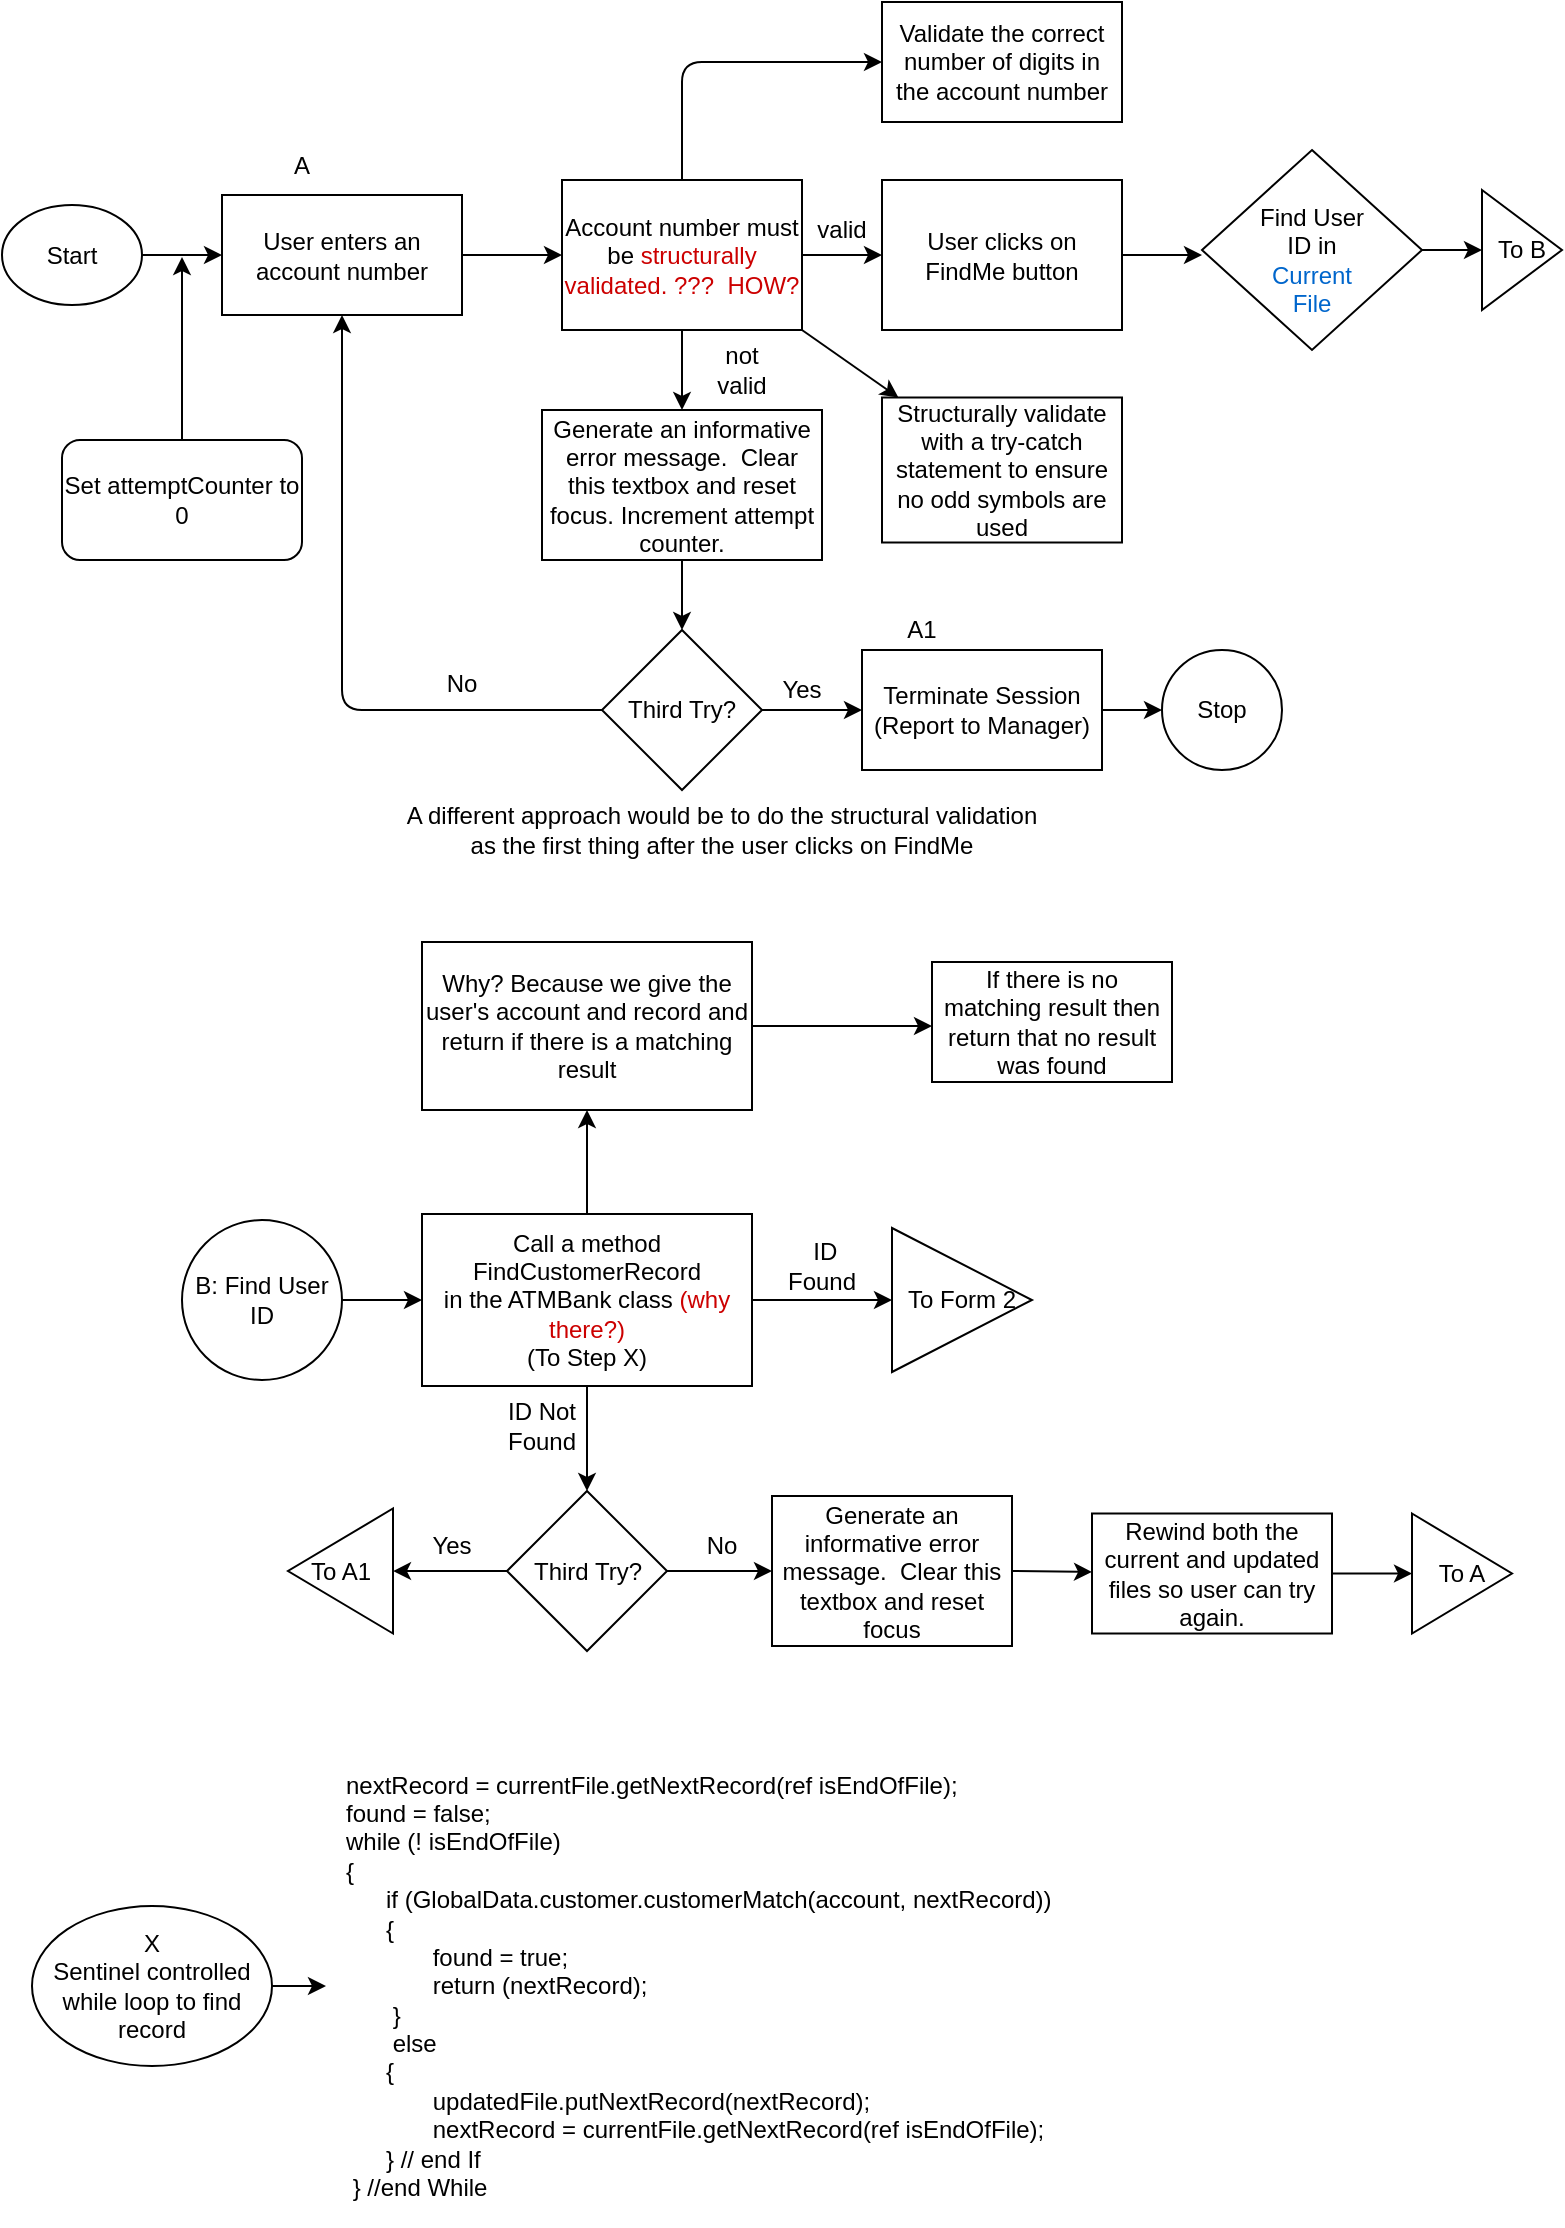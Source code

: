 <mxfile version="13.7.5" type="device" pages="2"><diagram id="QGFPpfunlQ4a-TXflRTF" name="Page-1"><mxGraphModel dx="2272" dy="794" grid="1" gridSize="10" guides="1" tooltips="1" connect="1" arrows="1" fold="1" page="1" pageScale="1" pageWidth="850" pageHeight="1100" math="0" shadow="0"><root><mxCell id="0"/><mxCell id="1" parent="0"/><mxCell id="T6GkyzBt3DF14zkDDrHO-4" style="edgeStyle=orthogonalEdgeStyle;rounded=0;orthogonalLoop=1;jettySize=auto;html=1;entryX=0;entryY=0.5;entryDx=0;entryDy=0;" parent="1" source="T6GkyzBt3DF14zkDDrHO-1" target="T6GkyzBt3DF14zkDDrHO-2" edge="1"><mxGeometry relative="1" as="geometry"/></mxCell><mxCell id="T6GkyzBt3DF14zkDDrHO-1" value="Start" style="ellipse;whiteSpace=wrap;html=1;" parent="1" vertex="1"><mxGeometry x="-810" y="131.5" width="70" height="50" as="geometry"/></mxCell><mxCell id="T6GkyzBt3DF14zkDDrHO-2" value="User enters an account number" style="rounded=0;whiteSpace=wrap;html=1;" parent="1" vertex="1"><mxGeometry x="-700" y="126.5" width="120" height="60" as="geometry"/></mxCell><mxCell id="T6GkyzBt3DF14zkDDrHO-7" value="" style="edgeStyle=orthogonalEdgeStyle;rounded=0;orthogonalLoop=1;jettySize=auto;html=1;" parent="1" source="T6GkyzBt3DF14zkDDrHO-3" edge="1"><mxGeometry relative="1" as="geometry"><mxPoint x="-470" y="234" as="targetPoint"/></mxGeometry></mxCell><mxCell id="T6GkyzBt3DF14zkDDrHO-10" value="" style="edgeStyle=orthogonalEdgeStyle;rounded=0;orthogonalLoop=1;jettySize=auto;html=1;" parent="1" source="T6GkyzBt3DF14zkDDrHO-3" target="T6GkyzBt3DF14zkDDrHO-9" edge="1"><mxGeometry relative="1" as="geometry"/></mxCell><mxCell id="T6GkyzBt3DF14zkDDrHO-3" value="Account number must be &lt;font color=&quot;#cc0000&quot;&gt;structurally validated.&lt;/font&gt; &lt;font color=&quot;#cc0000&quot;&gt;???&amp;nbsp; HOW?&lt;/font&gt;" style="rounded=0;whiteSpace=wrap;html=1;" parent="1" vertex="1"><mxGeometry x="-530" y="119" width="120" height="75" as="geometry"/></mxCell><mxCell id="T6GkyzBt3DF14zkDDrHO-17" value="" style="edgeStyle=orthogonalEdgeStyle;rounded=0;orthogonalLoop=1;jettySize=auto;html=1;" parent="1" source="T6GkyzBt3DF14zkDDrHO-6" edge="1"><mxGeometry relative="1" as="geometry"><mxPoint x="-470" y="344" as="targetPoint"/></mxGeometry></mxCell><mxCell id="T6GkyzBt3DF14zkDDrHO-6" value="Generate an informative error message.&amp;nbsp; Clear this textbox and reset focus. Increment attempt counter." style="rounded=0;whiteSpace=wrap;html=1;" parent="1" vertex="1"><mxGeometry x="-540" y="234" width="140" height="75" as="geometry"/></mxCell><mxCell id="T6GkyzBt3DF14zkDDrHO-8" value="not valid" style="text;html=1;strokeColor=none;fillColor=none;align=center;verticalAlign=middle;whiteSpace=wrap;rounded=0;" parent="1" vertex="1"><mxGeometry x="-460" y="204" width="40" height="20" as="geometry"/></mxCell><mxCell id="T6GkyzBt3DF14zkDDrHO-13" value="" style="edgeStyle=orthogonalEdgeStyle;rounded=0;orthogonalLoop=1;jettySize=auto;html=1;" parent="1" source="T6GkyzBt3DF14zkDDrHO-9" edge="1"><mxGeometry relative="1" as="geometry"><mxPoint x="-210" y="156.5" as="targetPoint"/></mxGeometry></mxCell><mxCell id="T6GkyzBt3DF14zkDDrHO-9" value="User clicks on FindMe button" style="rounded=0;whiteSpace=wrap;html=1;" parent="1" vertex="1"><mxGeometry x="-370" y="119" width="120" height="75" as="geometry"/></mxCell><mxCell id="T6GkyzBt3DF14zkDDrHO-11" value="valid" style="text;html=1;strokeColor=none;fillColor=none;align=center;verticalAlign=middle;whiteSpace=wrap;rounded=0;" parent="1" vertex="1"><mxGeometry x="-410" y="134" width="40" height="20" as="geometry"/></mxCell><mxCell id="T6GkyzBt3DF14zkDDrHO-32" value="" style="edgeStyle=orthogonalEdgeStyle;rounded=0;orthogonalLoop=1;jettySize=auto;html=1;" parent="1" source="T6GkyzBt3DF14zkDDrHO-14" target="T6GkyzBt3DF14zkDDrHO-31" edge="1"><mxGeometry relative="1" as="geometry"/></mxCell><mxCell id="T6GkyzBt3DF14zkDDrHO-14" value="" style="rhombus;whiteSpace=wrap;html=1;" parent="1" vertex="1"><mxGeometry x="-210" y="104" width="110" height="100" as="geometry"/></mxCell><mxCell id="T6GkyzBt3DF14zkDDrHO-15" value="Find User ID in &lt;font color=&quot;#0066cc&quot;&gt;Current File&lt;/font&gt;" style="text;html=1;strokeColor=none;fillColor=none;align=center;verticalAlign=middle;whiteSpace=wrap;rounded=0;" parent="1" vertex="1"><mxGeometry x="-185" y="134" width="60" height="50" as="geometry"/></mxCell><mxCell id="T6GkyzBt3DF14zkDDrHO-20" value="" style="edgeStyle=orthogonalEdgeStyle;rounded=0;orthogonalLoop=1;jettySize=auto;html=1;" parent="1" source="T6GkyzBt3DF14zkDDrHO-18" target="T6GkyzBt3DF14zkDDrHO-19" edge="1"><mxGeometry relative="1" as="geometry"/></mxCell><mxCell id="T6GkyzBt3DF14zkDDrHO-18" value="Third Try?" style="rhombus;whiteSpace=wrap;html=1;" parent="1" vertex="1"><mxGeometry x="-510" y="344" width="80" height="80" as="geometry"/></mxCell><mxCell id="T6GkyzBt3DF14zkDDrHO-24" value="" style="edgeStyle=orthogonalEdgeStyle;rounded=0;orthogonalLoop=1;jettySize=auto;html=1;" parent="1" source="T6GkyzBt3DF14zkDDrHO-19" target="T6GkyzBt3DF14zkDDrHO-23" edge="1"><mxGeometry relative="1" as="geometry"/></mxCell><mxCell id="T6GkyzBt3DF14zkDDrHO-19" value="Terminate Session (Report to Manager)" style="whiteSpace=wrap;html=1;" parent="1" vertex="1"><mxGeometry x="-380" y="354" width="120" height="60" as="geometry"/></mxCell><mxCell id="T6GkyzBt3DF14zkDDrHO-21" value="Yes" style="text;html=1;strokeColor=none;fillColor=none;align=center;verticalAlign=middle;whiteSpace=wrap;rounded=0;" parent="1" vertex="1"><mxGeometry x="-430" y="364" width="40" height="20" as="geometry"/></mxCell><mxCell id="T6GkyzBt3DF14zkDDrHO-23" value="Stop" style="ellipse;whiteSpace=wrap;html=1;" parent="1" vertex="1"><mxGeometry x="-230" y="354" width="60" height="60" as="geometry"/></mxCell><mxCell id="T6GkyzBt3DF14zkDDrHO-26" value="" style="endArrow=classic;html=1;entryX=0.5;entryY=1;entryDx=0;entryDy=0;exitX=0;exitY=0.5;exitDx=0;exitDy=0;" parent="1" source="T6GkyzBt3DF14zkDDrHO-18" target="T6GkyzBt3DF14zkDDrHO-2" edge="1"><mxGeometry width="50" height="50" relative="1" as="geometry"><mxPoint x="-520" y="384" as="sourcePoint"/><mxPoint x="-400" y="454" as="targetPoint"/><Array as="points"><mxPoint x="-640" y="384"/></Array></mxGeometry></mxCell><mxCell id="T6GkyzBt3DF14zkDDrHO-27" value="No" style="text;html=1;strokeColor=none;fillColor=none;align=center;verticalAlign=middle;whiteSpace=wrap;rounded=0;" parent="1" vertex="1"><mxGeometry x="-600" y="361" width="40" height="20" as="geometry"/></mxCell><mxCell id="T6GkyzBt3DF14zkDDrHO-30" value="A different approach would be to do the structural validation as the first thing after the user clicks on FindMe" style="text;html=1;strokeColor=none;fillColor=none;align=center;verticalAlign=middle;whiteSpace=wrap;rounded=0;" parent="1" vertex="1"><mxGeometry x="-615" y="434" width="330" height="20" as="geometry"/></mxCell><mxCell id="T6GkyzBt3DF14zkDDrHO-31" value="To B" style="triangle;whiteSpace=wrap;html=1;" parent="1" vertex="1"><mxGeometry x="-70" y="124" width="40" height="60" as="geometry"/></mxCell><mxCell id="T6GkyzBt3DF14zkDDrHO-35" value="" style="edgeStyle=orthogonalEdgeStyle;rounded=0;orthogonalLoop=1;jettySize=auto;html=1;" parent="1" source="T6GkyzBt3DF14zkDDrHO-33" target="T6GkyzBt3DF14zkDDrHO-34" edge="1"><mxGeometry relative="1" as="geometry"/></mxCell><mxCell id="T6GkyzBt3DF14zkDDrHO-33" value="B: Find User ID" style="ellipse;whiteSpace=wrap;html=1;aspect=fixed;" parent="1" vertex="1"><mxGeometry x="-720" y="639" width="80" height="80" as="geometry"/></mxCell><mxCell id="T6GkyzBt3DF14zkDDrHO-52" value="" style="edgeStyle=orthogonalEdgeStyle;rounded=0;orthogonalLoop=1;jettySize=auto;html=1;" parent="1" source="T6GkyzBt3DF14zkDDrHO-34" target="T6GkyzBt3DF14zkDDrHO-47" edge="1"><mxGeometry relative="1" as="geometry"/></mxCell><mxCell id="T6GkyzBt3DF14zkDDrHO-61" value="" style="edgeStyle=orthogonalEdgeStyle;rounded=0;orthogonalLoop=1;jettySize=auto;html=1;" parent="1" source="T6GkyzBt3DF14zkDDrHO-34" target="T6GkyzBt3DF14zkDDrHO-39" edge="1"><mxGeometry relative="1" as="geometry"/></mxCell><mxCell id="T6GkyzBt3DF14zkDDrHO-34" value="Call a method FindCustomerRecord &lt;br&gt;in the ATMBank class &lt;font color=&quot;#cc0000&quot;&gt;(why there?)&lt;/font&gt;&lt;br&gt;(To Step X)" style="whiteSpace=wrap;html=1;" parent="1" vertex="1"><mxGeometry x="-600" y="636" width="165" height="86" as="geometry"/></mxCell><mxCell id="T6GkyzBt3DF14zkDDrHO-38" value="&amp;nbsp;ID Found" style="text;html=1;strokeColor=none;fillColor=none;align=center;verticalAlign=middle;whiteSpace=wrap;rounded=0;" parent="1" vertex="1"><mxGeometry x="-425" y="637" width="50" height="50" as="geometry"/></mxCell><mxCell id="T6GkyzBt3DF14zkDDrHO-39" value="To Form 2" style="triangle;whiteSpace=wrap;html=1;" parent="1" vertex="1"><mxGeometry x="-365" y="643" width="70" height="72" as="geometry"/></mxCell><mxCell id="T6GkyzBt3DF14zkDDrHO-42" value="ID Not Found" style="text;html=1;strokeColor=none;fillColor=none;align=center;verticalAlign=middle;whiteSpace=wrap;rounded=0;" parent="1" vertex="1"><mxGeometry x="-560" y="732" width="40" height="20" as="geometry"/></mxCell><mxCell id="T6GkyzBt3DF14zkDDrHO-43" value="Generate an informative error message.&amp;nbsp; Clear this textbox and reset focus" style="rounded=0;whiteSpace=wrap;html=1;" parent="1" vertex="1"><mxGeometry x="-425" y="777" width="120" height="75" as="geometry"/></mxCell><mxCell id="T6GkyzBt3DF14zkDDrHO-44" value="A" style="text;html=1;strokeColor=none;fillColor=none;align=center;verticalAlign=middle;whiteSpace=wrap;rounded=0;" parent="1" vertex="1"><mxGeometry x="-680" y="101.5" width="40" height="20" as="geometry"/></mxCell><mxCell id="T6GkyzBt3DF14zkDDrHO-48" value="" style="edgeStyle=orthogonalEdgeStyle;rounded=0;orthogonalLoop=1;jettySize=auto;html=1;" parent="1" source="T6GkyzBt3DF14zkDDrHO-47" target="T6GkyzBt3DF14zkDDrHO-43" edge="1"><mxGeometry relative="1" as="geometry"/></mxCell><mxCell id="T6GkyzBt3DF14zkDDrHO-56" value="" style="edgeStyle=orthogonalEdgeStyle;rounded=0;orthogonalLoop=1;jettySize=auto;html=1;" parent="1" source="T6GkyzBt3DF14zkDDrHO-47" target="T6GkyzBt3DF14zkDDrHO-55" edge="1"><mxGeometry relative="1" as="geometry"/></mxCell><mxCell id="T6GkyzBt3DF14zkDDrHO-47" value="Third Try?" style="rhombus;whiteSpace=wrap;html=1;" parent="1" vertex="1"><mxGeometry x="-557.5" y="774.5" width="80" height="80" as="geometry"/></mxCell><mxCell id="T6GkyzBt3DF14zkDDrHO-50" value="No" style="text;html=1;strokeColor=none;fillColor=none;align=center;verticalAlign=middle;whiteSpace=wrap;rounded=0;" parent="1" vertex="1"><mxGeometry x="-470" y="792" width="40" height="20" as="geometry"/></mxCell><mxCell id="T6GkyzBt3DF14zkDDrHO-51" value="To A" style="triangle;whiteSpace=wrap;html=1;" parent="1" vertex="1"><mxGeometry x="-105" y="785.75" width="50" height="60" as="geometry"/></mxCell><mxCell id="T6GkyzBt3DF14zkDDrHO-53" value="A1" style="text;html=1;strokeColor=none;fillColor=none;align=center;verticalAlign=middle;whiteSpace=wrap;rounded=0;" parent="1" vertex="1"><mxGeometry x="-370" y="334" width="40" height="20" as="geometry"/></mxCell><mxCell id="T6GkyzBt3DF14zkDDrHO-55" value="To A1" style="triangle;whiteSpace=wrap;html=1;direction=west;" parent="1" vertex="1"><mxGeometry x="-667" y="783.25" width="52.5" height="62.5" as="geometry"/></mxCell><mxCell id="T6GkyzBt3DF14zkDDrHO-60" value="Yes" style="text;html=1;strokeColor=none;fillColor=none;align=center;verticalAlign=middle;whiteSpace=wrap;rounded=0;" parent="1" vertex="1"><mxGeometry x="-605" y="792" width="40" height="20" as="geometry"/></mxCell><mxCell id="T6GkyzBt3DF14zkDDrHO-64" value="&lt;div&gt;nextRecord = currentFile.getNextRecord(ref isEndOfFile);&lt;/div&gt;&lt;div&gt;found = false;&lt;/div&gt;&lt;div&gt;while (! isEndOfFile)&lt;/div&gt;&lt;div&gt;{&lt;/div&gt;&lt;div&gt;&amp;nbsp; &amp;nbsp; &amp;nbsp; if (GlobalData.customer.customerMatch(account, nextRecord))&lt;/div&gt;&lt;div&gt;&amp;nbsp; &amp;nbsp; &amp;nbsp; {&lt;/div&gt;&lt;div&gt;&amp;nbsp; &amp;nbsp; &amp;nbsp; &amp;nbsp; &amp;nbsp; &amp;nbsp; &amp;nbsp;found = true;&lt;/div&gt;&lt;div&gt;&amp;nbsp; &amp;nbsp; &amp;nbsp; &amp;nbsp; &amp;nbsp; &amp;nbsp; &amp;nbsp;return (nextRecord);&lt;/div&gt;&lt;div&gt;&amp;nbsp; &amp;nbsp; &amp;nbsp; &amp;nbsp;}&lt;/div&gt;&lt;div&gt;&amp;nbsp; &amp;nbsp; &amp;nbsp; &amp;nbsp;else&lt;/div&gt;&lt;div&gt;&amp;nbsp; &amp;nbsp; &amp;nbsp; {&lt;/div&gt;&lt;div&gt;&amp;nbsp; &amp;nbsp; &amp;nbsp; &amp;nbsp; &amp;nbsp; &amp;nbsp; &amp;nbsp;updatedFile.putNextRecord(nextRecord);&lt;/div&gt;&lt;div&gt;&amp;nbsp; &amp;nbsp; &amp;nbsp; &amp;nbsp; &amp;nbsp; &amp;nbsp; &amp;nbsp;nextRecord = currentFile.getNextRecord(ref isEndOfFile);&lt;/div&gt;&lt;div&gt;&amp;nbsp; &amp;nbsp; &amp;nbsp; } // end If&lt;/div&gt;&lt;div&gt;&amp;nbsp;} //end While&lt;/div&gt;" style="text;html=1;strokeColor=none;fillColor=none;align=left;verticalAlign=middle;whiteSpace=wrap;rounded=0;" parent="1" vertex="1"><mxGeometry x="-640" y="902" width="365" height="240" as="geometry"/></mxCell><mxCell id="T6GkyzBt3DF14zkDDrHO-65" value="X &lt;br&gt;Sentinel controlled while loop to find record" style="ellipse;whiteSpace=wrap;html=1;" parent="1" vertex="1"><mxGeometry x="-795" y="982" width="120" height="80" as="geometry"/></mxCell><mxCell id="T6GkyzBt3DF14zkDDrHO-66" value="" style="endArrow=classic;html=1;exitX=1;exitY=0.5;exitDx=0;exitDy=0;" parent="1" source="T6GkyzBt3DF14zkDDrHO-65" edge="1"><mxGeometry width="50" height="50" relative="1" as="geometry"><mxPoint x="-675" y="1052" as="sourcePoint"/><mxPoint x="-648" y="1022" as="targetPoint"/></mxGeometry></mxCell><mxCell id="S8LQRdpF3kF0ITflffDH-1" value="Set attemptCounter to 0" style="rounded=1;whiteSpace=wrap;html=1;" parent="1" vertex="1"><mxGeometry x="-780" y="249" width="120" height="60" as="geometry"/></mxCell><mxCell id="S8LQRdpF3kF0ITflffDH-2" value="" style="endArrow=classic;html=1;exitX=0.5;exitY=0;exitDx=0;exitDy=0;" parent="1" edge="1" source="S8LQRdpF3kF0ITflffDH-1"><mxGeometry width="50" height="50" relative="1" as="geometry"><mxPoint x="-760" y="235.25" as="sourcePoint"/><mxPoint x="-720" y="157.5" as="targetPoint"/></mxGeometry></mxCell><mxCell id="kjkc1zwhf2ob6aZ3O7lM-2" value="" style="endArrow=classic;html=1;exitX=1;exitY=0.5;exitDx=0;exitDy=0;" parent="1" source="T6GkyzBt3DF14zkDDrHO-43" target="kjkc1zwhf2ob6aZ3O7lM-3" edge="1"><mxGeometry width="50" height="50" relative="1" as="geometry"><mxPoint x="-235" y="942" as="sourcePoint"/><mxPoint x="-255" y="815" as="targetPoint"/></mxGeometry></mxCell><mxCell id="kjkc1zwhf2ob6aZ3O7lM-4" value="" style="edgeStyle=orthogonalEdgeStyle;rounded=0;orthogonalLoop=1;jettySize=auto;html=1;" parent="1" source="kjkc1zwhf2ob6aZ3O7lM-3" target="T6GkyzBt3DF14zkDDrHO-51" edge="1"><mxGeometry relative="1" as="geometry"/></mxCell><mxCell id="kjkc1zwhf2ob6aZ3O7lM-3" value="Rewind both the current and updated files so user can try again." style="rounded=0;whiteSpace=wrap;html=1;" parent="1" vertex="1"><mxGeometry x="-265" y="785.75" width="120" height="60" as="geometry"/></mxCell><mxCell id="p2_LiWCB_F1gqHFOaYcm-1" value="" style="endArrow=classic;html=1;exitX=1;exitY=1;exitDx=0;exitDy=0;" edge="1" parent="1" source="T6GkyzBt3DF14zkDDrHO-3" target="p2_LiWCB_F1gqHFOaYcm-2"><mxGeometry width="50" height="50" relative="1" as="geometry"><mxPoint x="-300" y="294" as="sourcePoint"/><mxPoint x="-310" y="234" as="targetPoint"/></mxGeometry></mxCell><mxCell id="p2_LiWCB_F1gqHFOaYcm-2" value="Structurally validate with a try-catch statement to ensure no odd symbols are used" style="rounded=0;whiteSpace=wrap;html=1;" vertex="1" parent="1"><mxGeometry x="-370" y="227.75" width="120" height="72.5" as="geometry"/></mxCell><mxCell id="p2_LiWCB_F1gqHFOaYcm-5" value="" style="endArrow=classic;html=1;exitX=1;exitY=0.5;exitDx=0;exitDy=0;entryX=0;entryY=0.5;entryDx=0;entryDy=0;" edge="1" parent="1" source="T6GkyzBt3DF14zkDDrHO-2" target="T6GkyzBt3DF14zkDDrHO-3"><mxGeometry width="50" height="50" relative="1" as="geometry"><mxPoint x="-580" y="184" as="sourcePoint"/><mxPoint x="-530" y="134" as="targetPoint"/></mxGeometry></mxCell><mxCell id="p2_LiWCB_F1gqHFOaYcm-6" value="Validate the correct number of digits in the account number" style="rounded=0;whiteSpace=wrap;html=1;" vertex="1" parent="1"><mxGeometry x="-370" y="30" width="120" height="60" as="geometry"/></mxCell><mxCell id="p2_LiWCB_F1gqHFOaYcm-7" value="" style="endArrow=classic;html=1;entryX=0;entryY=0.5;entryDx=0;entryDy=0;exitX=0.5;exitY=0;exitDx=0;exitDy=0;" edge="1" parent="1" source="T6GkyzBt3DF14zkDDrHO-3" target="p2_LiWCB_F1gqHFOaYcm-6"><mxGeometry width="50" height="50" relative="1" as="geometry"><mxPoint x="-500" y="90" as="sourcePoint"/><mxPoint x="-450" y="40" as="targetPoint"/><Array as="points"><mxPoint x="-470" y="60"/></Array></mxGeometry></mxCell><mxCell id="p2_LiWCB_F1gqHFOaYcm-10" value="&lt;span&gt;Why? Because we give the user's account and record and return if there is a matching result&lt;/span&gt;" style="rounded=0;whiteSpace=wrap;html=1;" vertex="1" parent="1"><mxGeometry x="-600" y="500" width="165" height="84" as="geometry"/></mxCell><mxCell id="p2_LiWCB_F1gqHFOaYcm-11" value="" style="endArrow=classic;html=1;entryX=0.5;entryY=1;entryDx=0;entryDy=0;exitX=0.5;exitY=0;exitDx=0;exitDy=0;" edge="1" parent="1" source="T6GkyzBt3DF14zkDDrHO-34" target="p2_LiWCB_F1gqHFOaYcm-10"><mxGeometry width="50" height="50" relative="1" as="geometry"><mxPoint x="-520" y="637" as="sourcePoint"/><mxPoint x="-470" y="587" as="targetPoint"/></mxGeometry></mxCell><mxCell id="p2_LiWCB_F1gqHFOaYcm-12" value="" style="endArrow=classic;html=1;exitX=1;exitY=0.5;exitDx=0;exitDy=0;" edge="1" parent="1" source="p2_LiWCB_F1gqHFOaYcm-10"><mxGeometry width="50" height="50" relative="1" as="geometry"><mxPoint x="-385" y="556" as="sourcePoint"/><mxPoint x="-345" y="542" as="targetPoint"/></mxGeometry></mxCell><mxCell id="p2_LiWCB_F1gqHFOaYcm-13" value="If there is no matching result then return that no result was found" style="rounded=0;whiteSpace=wrap;html=1;" vertex="1" parent="1"><mxGeometry x="-345" y="510" width="120" height="60" as="geometry"/></mxCell></root></mxGraphModel></diagram><diagram id="3PGiv9MtaP4oGddz_XSx" name="Page-2"><mxGraphModel dx="1422" dy="1894" grid="1" gridSize="10" guides="1" tooltips="1" connect="1" arrows="1" fold="1" page="1" pageScale="1" pageWidth="850" pageHeight="1100" math="0" shadow="0"><root><mxCell id="nKCKH8AsuGAnzCXc6ooe-0"/><mxCell id="nKCKH8AsuGAnzCXc6ooe-1" parent="nKCKH8AsuGAnzCXc6ooe-0"/><mxCell id="U3uMBzyWuciJU9Vcz39h-0" value="Using the 5 digit account number/&lt;br&gt;UserID" style="rounded=1;whiteSpace=wrap;html=1;" vertex="1" parent="nKCKH8AsuGAnzCXc6ooe-1"><mxGeometry x="40" y="80" width="120" height="60" as="geometry"/></mxCell><mxCell id="U3uMBzyWuciJU9Vcz39h-1" value="C" style="text;html=1;strokeColor=none;fillColor=none;align=center;verticalAlign=middle;whiteSpace=wrap;rounded=0;" vertex="1" parent="nKCKH8AsuGAnzCXc6ooe-1"><mxGeometry x="80" y="60" width="40" height="20" as="geometry"/></mxCell><mxCell id="4ALsekXtg1V5Ap9zu75x-0" value="" style="endArrow=classic;html=1;exitX=1;exitY=0.5;exitDx=0;exitDy=0;" edge="1" parent="nKCKH8AsuGAnzCXc6ooe-1" source="U3uMBzyWuciJU9Vcz39h-0"><mxGeometry width="50" height="50" relative="1" as="geometry"><mxPoint x="180" y="110" as="sourcePoint"/><mxPoint x="240" y="110" as="targetPoint"/></mxGeometry></mxCell><mxCell id="4ALsekXtg1V5Ap9zu75x-1" value="Read the line in CurrentFile" style="rounded=0;whiteSpace=wrap;html=1;" vertex="1" parent="nKCKH8AsuGAnzCXc6ooe-1"><mxGeometry x="200" y="80" width="120" height="60" as="geometry"/></mxCell><mxCell id="sBOittNCcxVUJWHOSAMF-0" value="" style="endArrow=classic;html=1;exitX=0.5;exitY=0;exitDx=0;exitDy=0;" edge="1" parent="nKCKH8AsuGAnzCXc6ooe-1" source="4ALsekXtg1V5Ap9zu75x-1"><mxGeometry width="50" height="50" relative="1" as="geometry"><mxPoint x="280" y="50" as="sourcePoint"/><mxPoint x="360" y="40" as="targetPoint"/><Array as="points"><mxPoint x="260" y="40"/></Array></mxGeometry></mxCell><mxCell id="sBOittNCcxVUJWHOSAMF-1" value="Check the Name matches the currentFile name with the account number" style="rounded=0;whiteSpace=wrap;html=1;" vertex="1" parent="nKCKH8AsuGAnzCXc6ooe-1"><mxGeometry x="360" y="10" width="120" height="60" as="geometry"/></mxCell><mxCell id="sBOittNCcxVUJWHOSAMF-2" value="" style="endArrow=classic;html=1;exitX=0.5;exitY=0;exitDx=0;exitDy=0;" edge="1" parent="nKCKH8AsuGAnzCXc6ooe-1" source="sBOittNCcxVUJWHOSAMF-1"><mxGeometry width="50" height="50" relative="1" as="geometry"><mxPoint x="390" y="10" as="sourcePoint"/><mxPoint x="420" y="-40" as="targetPoint"/></mxGeometry></mxCell><mxCell id="sBOittNCcxVUJWHOSAMF-3" value="If invalid return error" style="rounded=1;whiteSpace=wrap;html=1;" vertex="1" parent="nKCKH8AsuGAnzCXc6ooe-1"><mxGeometry x="360" y="-100" width="120" height="60" as="geometry"/></mxCell><mxCell id="sBOittNCcxVUJWHOSAMF-4" value="" style="endArrow=classic;html=1;exitX=0.5;exitY=1;exitDx=0;exitDy=0;" edge="1" parent="nKCKH8AsuGAnzCXc6ooe-1" source="4ALsekXtg1V5Ap9zu75x-1"><mxGeometry width="50" height="50" relative="1" as="geometry"><mxPoint x="270" y="220" as="sourcePoint"/><mxPoint x="360" y="180" as="targetPoint"/><Array as="points"><mxPoint x="260" y="180"/></Array></mxGeometry></mxCell><mxCell id="sBOittNCcxVUJWHOSAMF-5" value="Pin" style="rounded=0;whiteSpace=wrap;html=1;" vertex="1" parent="nKCKH8AsuGAnzCXc6ooe-1"><mxGeometry x="360" y="150" width="120" height="60" as="geometry"/></mxCell><mxCell id="sBOittNCcxVUJWHOSAMF-6" value="" style="endArrow=classic;html=1;exitX=0.5;exitY=1;exitDx=0;exitDy=0;entryX=0.5;entryY=0;entryDx=0;entryDy=0;" edge="1" parent="nKCKH8AsuGAnzCXc6ooe-1" source="sBOittNCcxVUJWHOSAMF-5" target="sBOittNCcxVUJWHOSAMF-7"><mxGeometry width="50" height="50" relative="1" as="geometry"><mxPoint x="410" y="280" as="sourcePoint"/><mxPoint x="425" y="260" as="targetPoint"/></mxGeometry></mxCell><mxCell id="sBOittNCcxVUJWHOSAMF-7" value="Check for correct length" style="rounded=0;whiteSpace=wrap;html=1;" vertex="1" parent="nKCKH8AsuGAnzCXc6ooe-1"><mxGeometry x="360" y="260" width="120" height="60" as="geometry"/></mxCell><mxCell id="sBOittNCcxVUJWHOSAMF-8" value="" style="endArrow=classic;html=1;exitX=0;exitY=0.5;exitDx=0;exitDy=0;" edge="1" parent="nKCKH8AsuGAnzCXc6ooe-1" source="sBOittNCcxVUJWHOSAMF-7"><mxGeometry width="50" height="50" relative="1" as="geometry"><mxPoint x="265" y="320" as="sourcePoint"/><mxPoint x="305" y="290" as="targetPoint"/></mxGeometry></mxCell><mxCell id="sBOittNCcxVUJWHOSAMF-9" value="If invalid then return error" style="rounded=0;whiteSpace=wrap;html=1;" vertex="1" parent="nKCKH8AsuGAnzCXc6ooe-1"><mxGeometry x="185" y="260" width="120" height="60" as="geometry"/></mxCell><mxCell id="sBOittNCcxVUJWHOSAMF-10" value="" style="endArrow=classic;html=1;exitX=1;exitY=0.5;exitDx=0;exitDy=0;" edge="1" parent="nKCKH8AsuGAnzCXc6ooe-1" source="sBOittNCcxVUJWHOSAMF-7"><mxGeometry width="50" height="50" relative="1" as="geometry"><mxPoint x="495" y="320" as="sourcePoint"/><mxPoint x="545" y="290" as="targetPoint"/></mxGeometry></mxCell><mxCell id="sBOittNCcxVUJWHOSAMF-11" value="If the length is correct then check if structure is correct" style="rounded=0;whiteSpace=wrap;html=1;" vertex="1" parent="nKCKH8AsuGAnzCXc6ooe-1"><mxGeometry x="545" y="260" width="120" height="60" as="geometry"/></mxCell><mxCell id="pxIVT00bqCQXdnE-cWnu-0" value="" style="endArrow=classic;html=1;exitX=0.5;exitY=1;exitDx=0;exitDy=0;entryX=0.5;entryY=0;entryDx=0;entryDy=0;" edge="1" parent="nKCKH8AsuGAnzCXc6ooe-1" source="sBOittNCcxVUJWHOSAMF-11" target="pxIVT00bqCQXdnE-cWnu-1"><mxGeometry width="50" height="50" relative="1" as="geometry"><mxPoint x="585" y="390" as="sourcePoint"/><mxPoint x="595" y="360" as="targetPoint"/></mxGeometry></mxCell><mxCell id="pxIVT00bqCQXdnE-cWnu-1" value="Try-catch statement to catch for any odd symbols used" style="rounded=0;whiteSpace=wrap;html=1;" vertex="1" parent="nKCKH8AsuGAnzCXc6ooe-1"><mxGeometry x="545" y="360" width="120" height="60" as="geometry"/></mxCell><mxCell id="fzgykd5F_kTfd8JpNrxV-0" value="" style="endArrow=none;html=1;exitX=1;exitY=0.617;exitDx=0;exitDy=0;exitPerimeter=0;entryX=1;entryY=0.5;entryDx=0;entryDy=0;" edge="1" parent="nKCKH8AsuGAnzCXc6ooe-1" source="sBOittNCcxVUJWHOSAMF-5" target="sBOittNCcxVUJWHOSAMF-1"><mxGeometry width="50" height="50" relative="1" as="geometry"><mxPoint x="520" y="110" as="sourcePoint"/><mxPoint x="600" y="30" as="targetPoint"/><Array as="points"><mxPoint x="560" y="187"/><mxPoint x="560" y="40"/></Array></mxGeometry></mxCell><mxCell id="fzgykd5F_kTfd8JpNrxV-1" value="" style="endArrow=classic;html=1;" edge="1" parent="nKCKH8AsuGAnzCXc6ooe-1"><mxGeometry width="50" height="50" relative="1" as="geometry"><mxPoint x="560" y="160" as="sourcePoint"/><mxPoint x="660" y="160" as="targetPoint"/></mxGeometry></mxCell><mxCell id="fzgykd5F_kTfd8JpNrxV-2" value="Valid" style="text;html=1;strokeColor=none;fillColor=none;align=center;verticalAlign=middle;whiteSpace=wrap;rounded=0;" vertex="1" parent="nKCKH8AsuGAnzCXc6ooe-1"><mxGeometry x="590" y="140" width="40" height="20" as="geometry"/></mxCell><mxCell id="fzgykd5F_kTfd8JpNrxV-4" value="" style="endArrow=classic;html=1;" edge="1" parent="nKCKH8AsuGAnzCXc6ooe-1"><mxGeometry width="50" height="50" relative="1" as="geometry"><mxPoint x="560" y="80" as="sourcePoint"/><mxPoint x="660" y="80" as="targetPoint"/></mxGeometry></mxCell><mxCell id="fzgykd5F_kTfd8JpNrxV-5" value="Invalid" style="text;html=1;strokeColor=none;fillColor=none;align=center;verticalAlign=middle;whiteSpace=wrap;rounded=0;" vertex="1" parent="nKCKH8AsuGAnzCXc6ooe-1"><mxGeometry x="590" y="60" width="40" height="20" as="geometry"/></mxCell><mxCell id="fzgykd5F_kTfd8JpNrxV-6" value="Show an error message that indicates that either one or both name&amp;nbsp; and pin are incorrect" style="rounded=0;whiteSpace=wrap;html=1;" vertex="1" parent="nKCKH8AsuGAnzCXc6ooe-1"><mxGeometry x="660" width="120" height="80" as="geometry"/></mxCell><mxCell id="fzgykd5F_kTfd8JpNrxV-7" value="" style="endArrow=classic;html=1;exitX=0.5;exitY=0;exitDx=0;exitDy=0;" edge="1" parent="nKCKH8AsuGAnzCXc6ooe-1" source="fzgykd5F_kTfd8JpNrxV-6"><mxGeometry width="50" height="50" relative="1" as="geometry"><mxPoint x="690" y="-20" as="sourcePoint"/><mxPoint x="720" y="-40" as="targetPoint"/></mxGeometry></mxCell><mxCell id="fzgykd5F_kTfd8JpNrxV-8" value="Clear both name and pin text boxes and set focus back to name" style="rounded=0;whiteSpace=wrap;html=1;" vertex="1" parent="nKCKH8AsuGAnzCXc6ooe-1"><mxGeometry x="660" y="-100" width="120" height="60" as="geometry"/></mxCell><mxCell id="fzgykd5F_kTfd8JpNrxV-9" value="call count attempt" style="text;html=1;strokeColor=none;fillColor=none;align=center;verticalAlign=middle;whiteSpace=wrap;rounded=0;" vertex="1" parent="nKCKH8AsuGAnzCXc6ooe-1"><mxGeometry x="370" y="100" width="100" height="20" as="geometry"/></mxCell><mxCell id="fzgykd5F_kTfd8JpNrxV-10" value="" style="endArrow=classic;html=1;exitX=1;exitY=0.5;exitDx=0;exitDy=0;" edge="1" parent="nKCKH8AsuGAnzCXc6ooe-1" source="fzgykd5F_kTfd8JpNrxV-8"><mxGeometry width="50" height="50" relative="1" as="geometry"><mxPoint x="790" y="-50" as="sourcePoint"/><mxPoint x="840" y="-70" as="targetPoint"/></mxGeometry></mxCell><mxCell id="fzgykd5F_kTfd8JpNrxV-11" value="If incorrect attempt exceeds 3 then disable name and pin and click them to either form 1 or close the program" style="rounded=0;whiteSpace=wrap;html=1;" vertex="1" parent="nKCKH8AsuGAnzCXc6ooe-1"><mxGeometry x="840" y="-100" width="170" height="60" as="geometry"/></mxCell><mxCell id="T2jRYnDYpQe1Qy7Zncqe-0" value="Form 3" style="triangle;whiteSpace=wrap;html=1;" vertex="1" parent="nKCKH8AsuGAnzCXc6ooe-1"><mxGeometry x="665" y="120" width="60" height="80" as="geometry"/></mxCell><mxCell id="T2jRYnDYpQe1Qy7Zncqe-1" value="Maybe convert to all lower case?" style="rounded=0;whiteSpace=wrap;html=1;" vertex="1" parent="nKCKH8AsuGAnzCXc6ooe-1"><mxGeometry x="185" y="-100" width="120" height="60" as="geometry"/></mxCell><mxCell id="T2jRYnDYpQe1Qy7Zncqe-2" value="" style="endArrow=classic;html=1;exitX=0;exitY=0;exitDx=0;exitDy=0;entryX=1;entryY=1;entryDx=0;entryDy=0;" edge="1" parent="nKCKH8AsuGAnzCXc6ooe-1" source="sBOittNCcxVUJWHOSAMF-1" target="T2jRYnDYpQe1Qy7Zncqe-1"><mxGeometry width="50" height="50" relative="1" as="geometry"><mxPoint x="170" y="40" as="sourcePoint"/><mxPoint x="220" y="-10" as="targetPoint"/></mxGeometry></mxCell></root></mxGraphModel></diagram></mxfile>